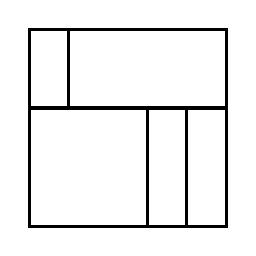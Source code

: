 \begin{tikzpicture}[very thick, scale=.5]
    \draw (0,3) rectangle (1,5);
    \draw (1,3) rectangle (5,5);
    \draw (0,0) rectangle (3,3);
    \draw (3,0) rectangle (4,3);
    \draw (4,0) rectangle (5,3);
\end{tikzpicture}
